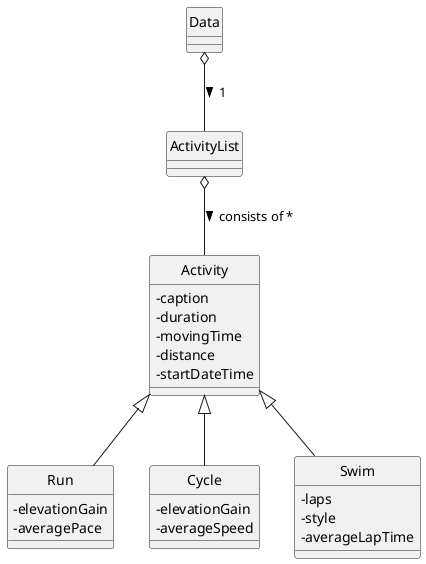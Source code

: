 @startuml
skinparam classAttributeIconSize 0
hide circle
class Activity {
  -caption
  -duration
  -movingTime
  -distance
  -startDateTime
}

class Run {
-elevationGain
-averagePace
}

class Cycle {
-elevationGain
-averageSpeed
}

class Swim {
-laps
-style
-averageLapTime
}

class ActivityList {
}

class Data {
}

Activity <|-- Run
Activity <|-- Cycle
Activity <|-- Swim
ActivityList o-- Activity : consists of * >
Data o-- ActivityList : 1 >


@enduml
